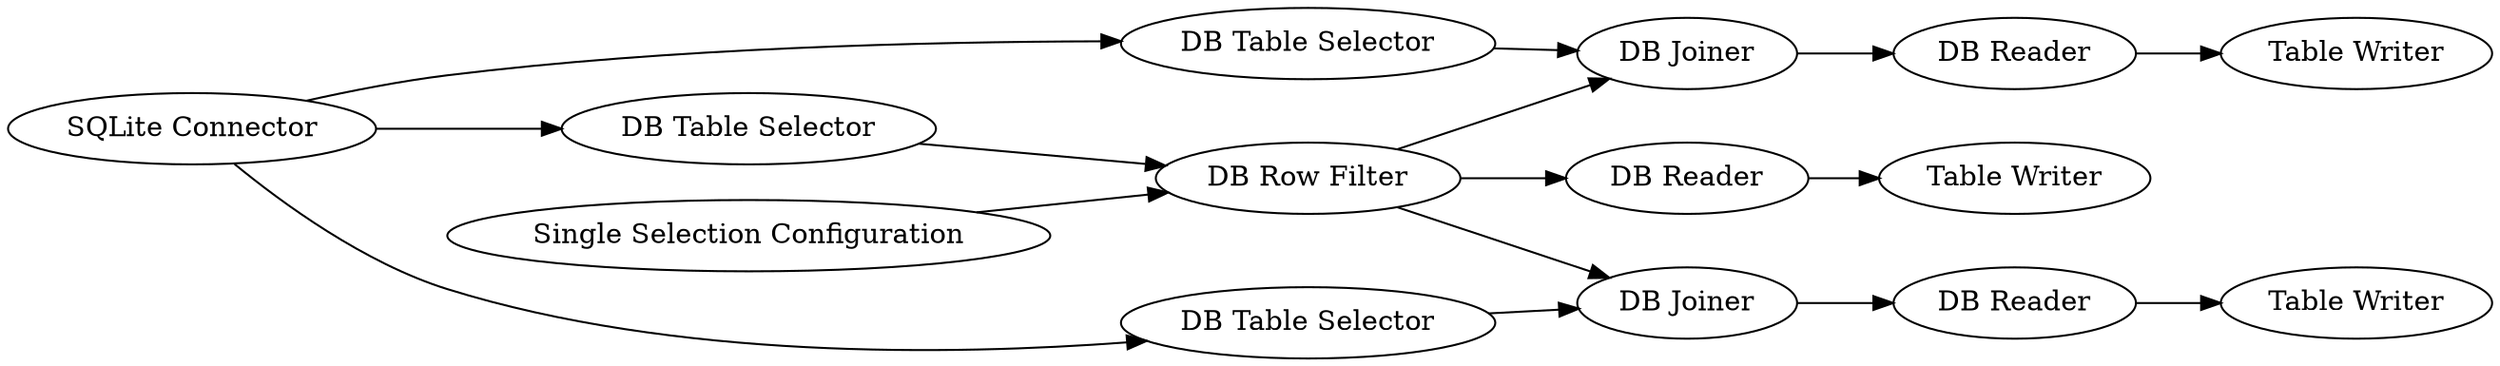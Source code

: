 digraph {
	"-936834324255338293_1" [label="SQLite Connector"]
	"-936834324255338293_10" [label="DB Table Selector"]
	"-936834324255338293_13" [label="DB Table Selector"]
	"-936834324255338293_6" [label="Single Selection Configuration"]
	"-936834324255338293_12" [label="DB Reader"]
	"-936834324255338293_15" [label="Table Writer"]
	"-936834324255338293_2" [label="DB Table Selector"]
	"-936834324255338293_14" [label="DB Joiner"]
	"-936834324255338293_7" [label="DB Reader"]
	"-936834324255338293_9" [label="DB Joiner"]
	"-936834324255338293_11" [label="Table Writer"]
	"-936834324255338293_8" [label="Table Writer"]
	"-936834324255338293_16" [label="DB Reader"]
	"-936834324255338293_5" [label="DB Row Filter"]
	"-936834324255338293_5" -> "-936834324255338293_7"
	"-936834324255338293_1" -> "-936834324255338293_10"
	"-936834324255338293_10" -> "-936834324255338293_9"
	"-936834324255338293_5" -> "-936834324255338293_9"
	"-936834324255338293_9" -> "-936834324255338293_12"
	"-936834324255338293_2" -> "-936834324255338293_5"
	"-936834324255338293_13" -> "-936834324255338293_14"
	"-936834324255338293_7" -> "-936834324255338293_8"
	"-936834324255338293_6" -> "-936834324255338293_5"
	"-936834324255338293_12" -> "-936834324255338293_11"
	"-936834324255338293_1" -> "-936834324255338293_13"
	"-936834324255338293_16" -> "-936834324255338293_15"
	"-936834324255338293_14" -> "-936834324255338293_16"
	"-936834324255338293_5" -> "-936834324255338293_14"
	"-936834324255338293_1" -> "-936834324255338293_2"
	rankdir=LR
}

